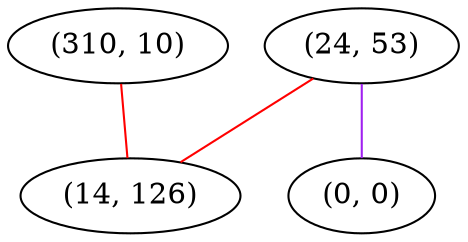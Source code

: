 graph "" {
"(310, 10)";
"(24, 53)";
"(0, 0)";
"(14, 126)";
"(310, 10)" -- "(14, 126)"  [color=red, key=0, weight=1];
"(24, 53)" -- "(0, 0)"  [color=purple, key=0, weight=4];
"(24, 53)" -- "(14, 126)"  [color=red, key=0, weight=1];
}
